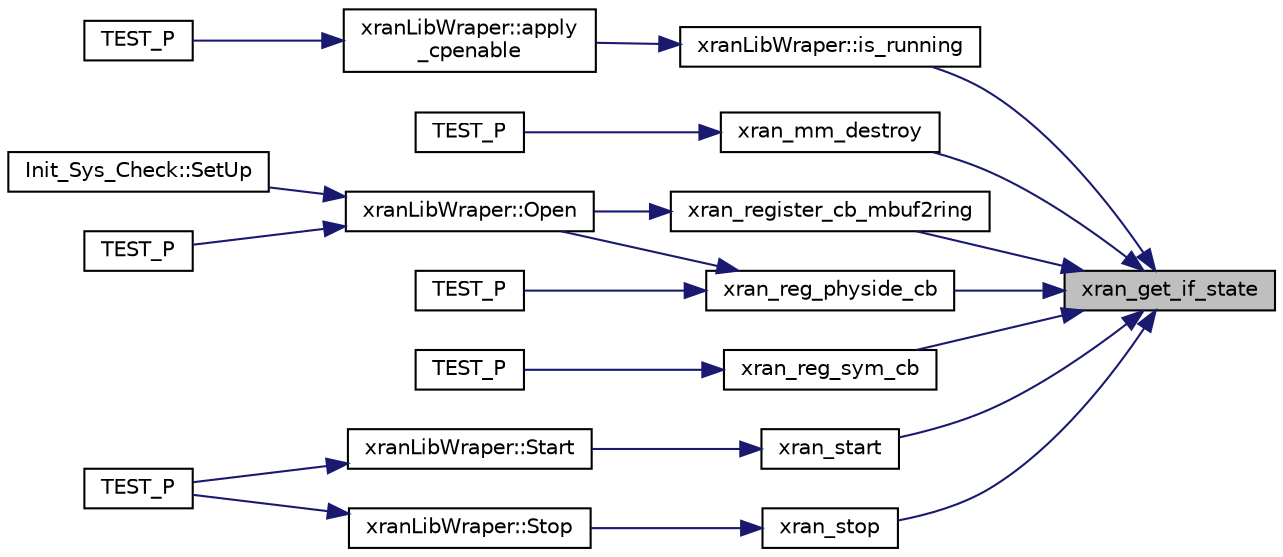 digraph "xran_get_if_state"
{
 // LATEX_PDF_SIZE
  edge [fontname="Helvetica",fontsize="10",labelfontname="Helvetica",labelfontsize="10"];
  node [fontname="Helvetica",fontsize="10",shape=record];
  rankdir="RL";
  Node1 [label="xran_get_if_state",height=0.2,width=0.4,color="black", fillcolor="grey75", style="filled", fontcolor="black",tooltip=" "];
  Node1 -> Node2 [dir="back",color="midnightblue",fontsize="10",style="solid",fontname="Helvetica"];
  Node2 [label="xranLibWraper::is_running",height=0.2,width=0.4,color="black", fillcolor="white", style="filled",URL="$classxran_lib_wraper.html#a61da580fc69a74f3ef17956ba5fd88a0",tooltip=" "];
  Node2 -> Node3 [dir="back",color="midnightblue",fontsize="10",style="solid",fontname="Helvetica"];
  Node3 [label="xranLibWraper::apply\l_cpenable",height=0.2,width=0.4,color="black", fillcolor="white", style="filled",URL="$classxran_lib_wraper.html#a165ca95dea40ce1abcc161f39087d38d",tooltip=" "];
  Node3 -> Node4 [dir="back",color="midnightblue",fontsize="10",style="solid",fontname="Helvetica"];
  Node4 [label="TEST_P",height=0.2,width=0.4,color="black", fillcolor="white", style="filled",URL="$chain__tests_8cc.html#a2bc2178388f6edfa69905ff5f52fbcdc",tooltip=" "];
  Node1 -> Node5 [dir="back",color="midnightblue",fontsize="10",style="solid",fontname="Helvetica"];
  Node5 [label="xran_mm_destroy",height=0.2,width=0.4,color="black", fillcolor="white", style="filled",URL="$xran__main_8c.html#a4120602c15ddabfc3372e238d17f0414",tooltip=" "];
  Node5 -> Node6 [dir="back",color="midnightblue",fontsize="10",style="solid",fontname="Helvetica"];
  Node6 [label="TEST_P",height=0.2,width=0.4,color="black", fillcolor="white", style="filled",URL="$init__sys__functional_8cc.html#ae5f944f4eff8e2963b83b56f208a114d",tooltip=" "];
  Node1 -> Node7 [dir="back",color="midnightblue",fontsize="10",style="solid",fontname="Helvetica"];
  Node7 [label="xran_reg_physide_cb",height=0.2,width=0.4,color="black", fillcolor="white", style="filled",URL="$xran__main_8c.html#a57bc216aff0d372305a6d13a072c605b",tooltip=" "];
  Node7 -> Node8 [dir="back",color="midnightblue",fontsize="10",style="solid",fontname="Helvetica"];
  Node8 [label="xranLibWraper::Open",height=0.2,width=0.4,color="black", fillcolor="white", style="filled",URL="$classxran_lib_wraper.html#ad93226058ef4fd59bd7d0cd55701b752",tooltip=" "];
  Node8 -> Node9 [dir="back",color="midnightblue",fontsize="10",style="solid",fontname="Helvetica"];
  Node9 [label="Init_Sys_Check::SetUp",height=0.2,width=0.4,color="black", fillcolor="white", style="filled",URL="$class_init___sys___check.html#a3a1707f6479611fdc609a3eb8a0cef1b",tooltip=" "];
  Node8 -> Node10 [dir="back",color="midnightblue",fontsize="10",style="solid",fontname="Helvetica"];
  Node10 [label="TEST_P",height=0.2,width=0.4,color="black", fillcolor="white", style="filled",URL="$chain__tests_8cc.html#a6c5f599800ca755367ad7df4da60eb86",tooltip=" "];
  Node7 -> Node11 [dir="back",color="midnightblue",fontsize="10",style="solid",fontname="Helvetica"];
  Node11 [label="TEST_P",height=0.2,width=0.4,color="black", fillcolor="white", style="filled",URL="$init__sys__functional_8cc.html#a74a4819defc7dbd1cfa7e793456be743",tooltip=" "];
  Node1 -> Node12 [dir="back",color="midnightblue",fontsize="10",style="solid",fontname="Helvetica"];
  Node12 [label="xran_reg_sym_cb",height=0.2,width=0.4,color="black", fillcolor="white", style="filled",URL="$xran__main_8c.html#adfcabe4091a4782ecb9ca029314c99ca",tooltip=" "];
  Node12 -> Node13 [dir="back",color="midnightblue",fontsize="10",style="solid",fontname="Helvetica"];
  Node13 [label="TEST_P",height=0.2,width=0.4,color="black", fillcolor="white", style="filled",URL="$init__sys__functional_8cc.html#a7b1dc2a3c7a3d8e2eb7f2616417feb75",tooltip=" "];
  Node1 -> Node14 [dir="back",color="midnightblue",fontsize="10",style="solid",fontname="Helvetica"];
  Node14 [label="xran_register_cb_mbuf2ring",height=0.2,width=0.4,color="black", fillcolor="white", style="filled",URL="$xran__main_8c.html#ad1ada9c5c57979c50f1a17a9050b8f3a",tooltip=" "];
  Node14 -> Node8 [dir="back",color="midnightblue",fontsize="10",style="solid",fontname="Helvetica"];
  Node1 -> Node15 [dir="back",color="midnightblue",fontsize="10",style="solid",fontname="Helvetica"];
  Node15 [label="xran_start",height=0.2,width=0.4,color="black", fillcolor="white", style="filled",URL="$xran__main_8c.html#ad4852c0827600db95f9841e2f5f9f6f1",tooltip=" "];
  Node15 -> Node16 [dir="back",color="midnightblue",fontsize="10",style="solid",fontname="Helvetica"];
  Node16 [label="xranLibWraper::Start",height=0.2,width=0.4,color="black", fillcolor="white", style="filled",URL="$classxran_lib_wraper.html#af9989f7ffd89540fc26371e24a29fefc",tooltip=" "];
  Node16 -> Node17 [dir="back",color="midnightblue",fontsize="10",style="solid",fontname="Helvetica"];
  Node17 [label="TEST_P",height=0.2,width=0.4,color="black", fillcolor="white", style="filled",URL="$init__sys__functional_8cc.html#a03935019c7cdf89f54e582fbaf9bff76",tooltip=" "];
  Node1 -> Node18 [dir="back",color="midnightblue",fontsize="10",style="solid",fontname="Helvetica"];
  Node18 [label="xran_stop",height=0.2,width=0.4,color="black", fillcolor="white", style="filled",URL="$xran__main_8c.html#a8f2daee2fe90126f1f7c361b7760a7a3",tooltip=" "];
  Node18 -> Node19 [dir="back",color="midnightblue",fontsize="10",style="solid",fontname="Helvetica"];
  Node19 [label="xranLibWraper::Stop",height=0.2,width=0.4,color="black", fillcolor="white", style="filled",URL="$classxran_lib_wraper.html#af7c499a1fa8e52a104500d7d01c1a280",tooltip=" "];
  Node19 -> Node17 [dir="back",color="midnightblue",fontsize="10",style="solid",fontname="Helvetica"];
}
